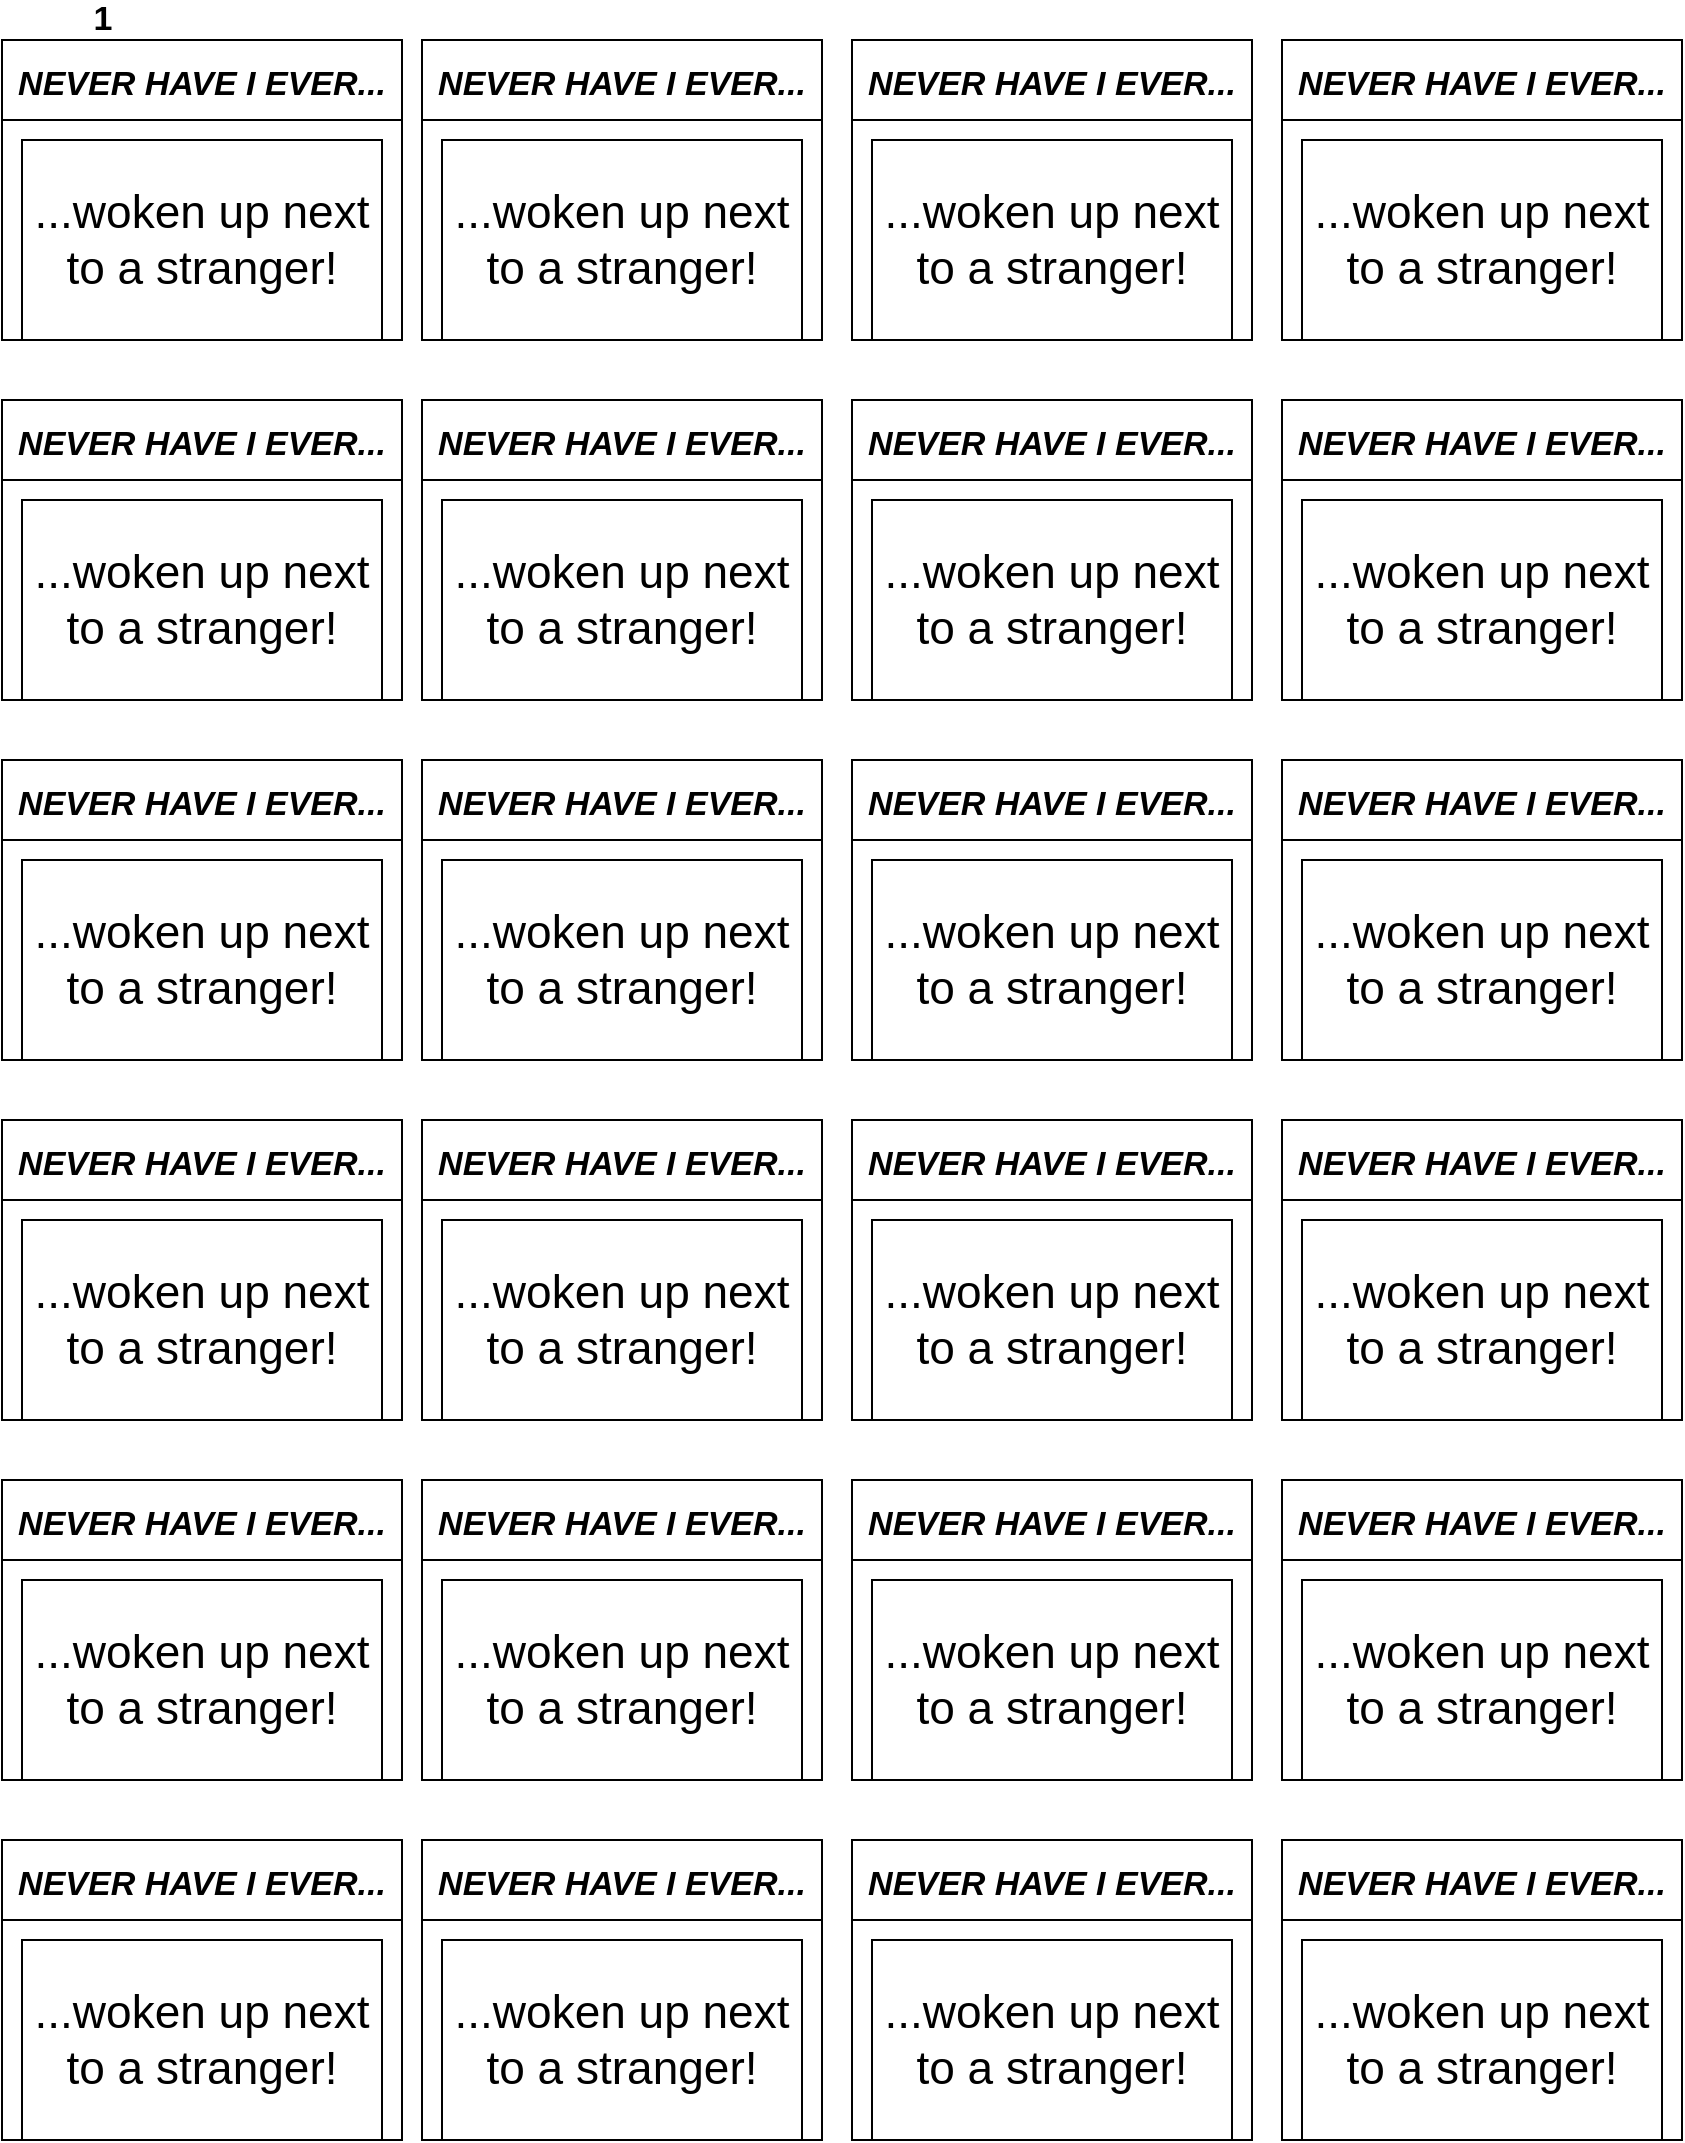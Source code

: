 <mxfile version="21.6.1" type="device">
  <diagram name="Page-1" id="8ffxnVnljmw41gYZvQqT">
    <mxGraphModel dx="1689" dy="1274" grid="1" gridSize="10" guides="1" tooltips="1" connect="1" arrows="1" fold="1" page="1" pageScale="1" pageWidth="850" pageHeight="1100" math="0" shadow="0">
      <root>
        <mxCell id="0" />
        <mxCell id="1" parent="0" />
        <mxCell id="hggbAO8s1Tdqwpsy7NHt-59" value="NEVER HAVE I EVER..." style="swimlane;fontStyle=3;fontSize=17;startSize=40;" vertex="1" parent="1">
          <mxGeometry x="640" y="30" width="200" height="150" as="geometry" />
        </mxCell>
        <mxCell id="hggbAO8s1Tdqwpsy7NHt-60" value="&lt;font style=&quot;font-size: 23px;&quot;&gt;...woken up next to a stranger!&lt;/font&gt;" style="whiteSpace=wrap;html=1;" vertex="1" parent="hggbAO8s1Tdqwpsy7NHt-59">
          <mxGeometry x="10" y="50" width="180" height="100" as="geometry" />
        </mxCell>
        <mxCell id="hggbAO8s1Tdqwpsy7NHt-61" value="NEVER HAVE I EVER..." style="swimlane;fontStyle=3;fontSize=17;startSize=40;" vertex="1" parent="1">
          <mxGeometry x="640" y="210" width="200" height="150" as="geometry" />
        </mxCell>
        <mxCell id="hggbAO8s1Tdqwpsy7NHt-62" value="&lt;font style=&quot;font-size: 23px;&quot;&gt;...woken up next to a stranger!&lt;/font&gt;" style="whiteSpace=wrap;html=1;" vertex="1" parent="hggbAO8s1Tdqwpsy7NHt-61">
          <mxGeometry x="10" y="50" width="180" height="100" as="geometry" />
        </mxCell>
        <mxCell id="hggbAO8s1Tdqwpsy7NHt-63" value="NEVER HAVE I EVER..." style="swimlane;fontStyle=3;fontSize=17;startSize=40;" vertex="1" parent="1">
          <mxGeometry x="640" y="390" width="200" height="150" as="geometry" />
        </mxCell>
        <mxCell id="hggbAO8s1Tdqwpsy7NHt-64" value="&lt;font style=&quot;font-size: 23px;&quot;&gt;...woken up next to a stranger!&lt;/font&gt;" style="whiteSpace=wrap;html=1;" vertex="1" parent="hggbAO8s1Tdqwpsy7NHt-63">
          <mxGeometry x="10" y="50" width="180" height="100" as="geometry" />
        </mxCell>
        <mxCell id="hggbAO8s1Tdqwpsy7NHt-65" value="NEVER HAVE I EVER..." style="swimlane;fontStyle=3;fontSize=17;startSize=40;" vertex="1" parent="1">
          <mxGeometry x="640" y="570" width="200" height="150" as="geometry" />
        </mxCell>
        <mxCell id="hggbAO8s1Tdqwpsy7NHt-66" value="&lt;font style=&quot;font-size: 23px;&quot;&gt;...woken up next to a stranger!&lt;/font&gt;" style="whiteSpace=wrap;html=1;" vertex="1" parent="hggbAO8s1Tdqwpsy7NHt-65">
          <mxGeometry x="10" y="50" width="180" height="100" as="geometry" />
        </mxCell>
        <mxCell id="hggbAO8s1Tdqwpsy7NHt-67" value="NEVER HAVE I EVER..." style="swimlane;fontStyle=3;fontSize=17;startSize=40;" vertex="1" parent="1">
          <mxGeometry x="640" y="750" width="200" height="150" as="geometry" />
        </mxCell>
        <mxCell id="hggbAO8s1Tdqwpsy7NHt-68" value="&lt;font style=&quot;font-size: 23px;&quot;&gt;...woken up next to a stranger!&lt;/font&gt;" style="whiteSpace=wrap;html=1;" vertex="1" parent="hggbAO8s1Tdqwpsy7NHt-67">
          <mxGeometry x="10" y="50" width="180" height="100" as="geometry" />
        </mxCell>
        <mxCell id="hggbAO8s1Tdqwpsy7NHt-69" value="NEVER HAVE I EVER..." style="swimlane;fontStyle=3;fontSize=17;startSize=40;" vertex="1" parent="1">
          <mxGeometry x="640" y="930" width="200" height="150" as="geometry" />
        </mxCell>
        <mxCell id="hggbAO8s1Tdqwpsy7NHt-70" value="&lt;font style=&quot;font-size: 23px;&quot;&gt;...woken up next to a stranger!&lt;/font&gt;" style="whiteSpace=wrap;html=1;" vertex="1" parent="hggbAO8s1Tdqwpsy7NHt-69">
          <mxGeometry x="10" y="50" width="180" height="100" as="geometry" />
        </mxCell>
        <mxCell id="hggbAO8s1Tdqwpsy7NHt-73" value="NEVER HAVE I EVER..." style="swimlane;fontStyle=3;fontSize=17;startSize=40;" vertex="1" parent="1">
          <mxGeometry x="425" y="30" width="200" height="150" as="geometry" />
        </mxCell>
        <mxCell id="hggbAO8s1Tdqwpsy7NHt-74" value="&lt;font style=&quot;font-size: 23px;&quot;&gt;...woken up next to a stranger!&lt;/font&gt;" style="whiteSpace=wrap;html=1;" vertex="1" parent="hggbAO8s1Tdqwpsy7NHt-73">
          <mxGeometry x="10" y="50" width="180" height="100" as="geometry" />
        </mxCell>
        <mxCell id="hggbAO8s1Tdqwpsy7NHt-75" value="NEVER HAVE I EVER..." style="swimlane;fontStyle=3;fontSize=17;startSize=40;" vertex="1" parent="1">
          <mxGeometry x="425" y="210" width="200" height="150" as="geometry" />
        </mxCell>
        <mxCell id="hggbAO8s1Tdqwpsy7NHt-76" value="&lt;font style=&quot;font-size: 23px;&quot;&gt;...woken up next to a stranger!&lt;/font&gt;" style="whiteSpace=wrap;html=1;" vertex="1" parent="hggbAO8s1Tdqwpsy7NHt-75">
          <mxGeometry x="10" y="50" width="180" height="100" as="geometry" />
        </mxCell>
        <mxCell id="hggbAO8s1Tdqwpsy7NHt-77" value="NEVER HAVE I EVER..." style="swimlane;fontStyle=3;fontSize=17;startSize=40;" vertex="1" parent="1">
          <mxGeometry x="425" y="390" width="200" height="150" as="geometry" />
        </mxCell>
        <mxCell id="hggbAO8s1Tdqwpsy7NHt-78" value="&lt;font style=&quot;font-size: 23px;&quot;&gt;...woken up next to a stranger!&lt;/font&gt;" style="whiteSpace=wrap;html=1;" vertex="1" parent="hggbAO8s1Tdqwpsy7NHt-77">
          <mxGeometry x="10" y="50" width="180" height="100" as="geometry" />
        </mxCell>
        <mxCell id="hggbAO8s1Tdqwpsy7NHt-79" value="NEVER HAVE I EVER..." style="swimlane;fontStyle=3;fontSize=17;startSize=40;" vertex="1" parent="1">
          <mxGeometry x="425" y="570" width="200" height="150" as="geometry" />
        </mxCell>
        <mxCell id="hggbAO8s1Tdqwpsy7NHt-80" value="&lt;font style=&quot;font-size: 23px;&quot;&gt;...woken up next to a stranger!&lt;/font&gt;" style="whiteSpace=wrap;html=1;" vertex="1" parent="hggbAO8s1Tdqwpsy7NHt-79">
          <mxGeometry x="10" y="50" width="180" height="100" as="geometry" />
        </mxCell>
        <mxCell id="hggbAO8s1Tdqwpsy7NHt-81" value="NEVER HAVE I EVER..." style="swimlane;fontStyle=3;fontSize=17;startSize=40;" vertex="1" parent="1">
          <mxGeometry x="425" y="750" width="200" height="150" as="geometry" />
        </mxCell>
        <mxCell id="hggbAO8s1Tdqwpsy7NHt-82" value="&lt;font style=&quot;font-size: 23px;&quot;&gt;...woken up next to a stranger!&lt;/font&gt;" style="whiteSpace=wrap;html=1;" vertex="1" parent="hggbAO8s1Tdqwpsy7NHt-81">
          <mxGeometry x="10" y="50" width="180" height="100" as="geometry" />
        </mxCell>
        <mxCell id="hggbAO8s1Tdqwpsy7NHt-83" value="NEVER HAVE I EVER..." style="swimlane;fontStyle=3;fontSize=17;startSize=40;" vertex="1" parent="1">
          <mxGeometry x="425" y="930" width="200" height="150" as="geometry" />
        </mxCell>
        <mxCell id="hggbAO8s1Tdqwpsy7NHt-84" value="&lt;font style=&quot;font-size: 23px;&quot;&gt;...woken up next to a stranger!&lt;/font&gt;" style="whiteSpace=wrap;html=1;" vertex="1" parent="hggbAO8s1Tdqwpsy7NHt-83">
          <mxGeometry x="10" y="50" width="180" height="100" as="geometry" />
        </mxCell>
        <mxCell id="hggbAO8s1Tdqwpsy7NHt-85" value="NEVER HAVE I EVER..." style="swimlane;fontStyle=3;fontSize=17;startSize=40;" vertex="1" parent="1">
          <mxGeometry x="210" y="30" width="200" height="150" as="geometry" />
        </mxCell>
        <mxCell id="hggbAO8s1Tdqwpsy7NHt-86" value="&lt;font style=&quot;font-size: 23px;&quot;&gt;...woken up next to a stranger!&lt;/font&gt;" style="whiteSpace=wrap;html=1;" vertex="1" parent="hggbAO8s1Tdqwpsy7NHt-85">
          <mxGeometry x="10" y="50" width="180" height="100" as="geometry" />
        </mxCell>
        <mxCell id="hggbAO8s1Tdqwpsy7NHt-87" value="NEVER HAVE I EVER..." style="swimlane;fontStyle=3;fontSize=17;startSize=40;" vertex="1" parent="1">
          <mxGeometry x="210" y="210" width="200" height="150" as="geometry" />
        </mxCell>
        <mxCell id="hggbAO8s1Tdqwpsy7NHt-88" value="&lt;font style=&quot;font-size: 23px;&quot;&gt;...woken up next to a stranger!&lt;/font&gt;" style="whiteSpace=wrap;html=1;" vertex="1" parent="hggbAO8s1Tdqwpsy7NHt-87">
          <mxGeometry x="10" y="50" width="180" height="100" as="geometry" />
        </mxCell>
        <mxCell id="hggbAO8s1Tdqwpsy7NHt-89" value="NEVER HAVE I EVER..." style="swimlane;fontStyle=3;fontSize=17;startSize=40;" vertex="1" parent="1">
          <mxGeometry x="210" y="390" width="200" height="150" as="geometry" />
        </mxCell>
        <mxCell id="hggbAO8s1Tdqwpsy7NHt-90" value="&lt;font style=&quot;font-size: 23px;&quot;&gt;...woken up next to a stranger!&lt;/font&gt;" style="whiteSpace=wrap;html=1;" vertex="1" parent="hggbAO8s1Tdqwpsy7NHt-89">
          <mxGeometry x="10" y="50" width="180" height="100" as="geometry" />
        </mxCell>
        <mxCell id="hggbAO8s1Tdqwpsy7NHt-91" value="NEVER HAVE I EVER..." style="swimlane;fontStyle=3;fontSize=17;startSize=40;" vertex="1" parent="1">
          <mxGeometry x="210" y="570" width="200" height="150" as="geometry" />
        </mxCell>
        <mxCell id="hggbAO8s1Tdqwpsy7NHt-92" value="&lt;font style=&quot;font-size: 23px;&quot;&gt;...woken up next to a stranger!&lt;/font&gt;" style="whiteSpace=wrap;html=1;" vertex="1" parent="hggbAO8s1Tdqwpsy7NHt-91">
          <mxGeometry x="10" y="50" width="180" height="100" as="geometry" />
        </mxCell>
        <mxCell id="hggbAO8s1Tdqwpsy7NHt-93" value="NEVER HAVE I EVER..." style="swimlane;fontStyle=3;fontSize=17;startSize=40;" vertex="1" parent="1">
          <mxGeometry x="210" y="750" width="200" height="150" as="geometry" />
        </mxCell>
        <mxCell id="hggbAO8s1Tdqwpsy7NHt-94" value="&lt;font style=&quot;font-size: 23px;&quot;&gt;...woken up next to a stranger!&lt;/font&gt;" style="whiteSpace=wrap;html=1;" vertex="1" parent="hggbAO8s1Tdqwpsy7NHt-93">
          <mxGeometry x="10" y="50" width="180" height="100" as="geometry" />
        </mxCell>
        <mxCell id="hggbAO8s1Tdqwpsy7NHt-95" value="NEVER HAVE I EVER..." style="swimlane;fontStyle=3;fontSize=17;startSize=40;" vertex="1" parent="1">
          <mxGeometry x="210" y="930" width="200" height="150" as="geometry" />
        </mxCell>
        <mxCell id="hggbAO8s1Tdqwpsy7NHt-96" value="&lt;font style=&quot;font-size: 23px;&quot;&gt;...woken up next to a stranger!&lt;/font&gt;" style="whiteSpace=wrap;html=1;" vertex="1" parent="hggbAO8s1Tdqwpsy7NHt-95">
          <mxGeometry x="10" y="50" width="180" height="100" as="geometry" />
        </mxCell>
        <mxCell id="hggbAO8s1Tdqwpsy7NHt-97" value="NEVER HAVE I EVER..." style="swimlane;fontStyle=3;fontSize=17;startSize=40;" vertex="1" parent="1">
          <mxGeometry y="30" width="200" height="150" as="geometry" />
        </mxCell>
        <mxCell id="hggbAO8s1Tdqwpsy7NHt-98" value="&lt;font style=&quot;font-size: 23px;&quot;&gt;...woken up next to a stranger!&lt;/font&gt;" style="whiteSpace=wrap;html=1;" vertex="1" parent="hggbAO8s1Tdqwpsy7NHt-97">
          <mxGeometry x="10" y="50" width="180" height="100" as="geometry" />
        </mxCell>
        <mxCell id="hggbAO8s1Tdqwpsy7NHt-99" value="NEVER HAVE I EVER..." style="swimlane;fontStyle=3;fontSize=17;startSize=40;" vertex="1" parent="1">
          <mxGeometry y="210" width="200" height="150" as="geometry" />
        </mxCell>
        <mxCell id="hggbAO8s1Tdqwpsy7NHt-100" value="&lt;font style=&quot;font-size: 23px;&quot;&gt;...woken up next to a stranger!&lt;/font&gt;" style="whiteSpace=wrap;html=1;" vertex="1" parent="hggbAO8s1Tdqwpsy7NHt-99">
          <mxGeometry x="10" y="50" width="180" height="100" as="geometry" />
        </mxCell>
        <mxCell id="hggbAO8s1Tdqwpsy7NHt-101" value="NEVER HAVE I EVER..." style="swimlane;fontStyle=3;fontSize=17;startSize=40;" vertex="1" parent="1">
          <mxGeometry y="390" width="200" height="150" as="geometry" />
        </mxCell>
        <mxCell id="hggbAO8s1Tdqwpsy7NHt-102" value="&lt;font style=&quot;font-size: 23px;&quot;&gt;...woken up next to a stranger!&lt;/font&gt;" style="whiteSpace=wrap;html=1;" vertex="1" parent="hggbAO8s1Tdqwpsy7NHt-101">
          <mxGeometry x="10" y="50" width="180" height="100" as="geometry" />
        </mxCell>
        <mxCell id="hggbAO8s1Tdqwpsy7NHt-103" value="NEVER HAVE I EVER..." style="swimlane;fontStyle=3;fontSize=17;startSize=40;" vertex="1" parent="1">
          <mxGeometry y="570" width="200" height="150" as="geometry" />
        </mxCell>
        <mxCell id="hggbAO8s1Tdqwpsy7NHt-104" value="&lt;font style=&quot;font-size: 23px;&quot;&gt;...woken up next to a stranger!&lt;/font&gt;" style="whiteSpace=wrap;html=1;" vertex="1" parent="hggbAO8s1Tdqwpsy7NHt-103">
          <mxGeometry x="10" y="50" width="180" height="100" as="geometry" />
        </mxCell>
        <mxCell id="hggbAO8s1Tdqwpsy7NHt-105" value="NEVER HAVE I EVER..." style="swimlane;fontStyle=3;fontSize=17;startSize=40;" vertex="1" parent="1">
          <mxGeometry y="750" width="200" height="150" as="geometry" />
        </mxCell>
        <mxCell id="hggbAO8s1Tdqwpsy7NHt-106" value="&lt;font style=&quot;font-size: 23px;&quot;&gt;...woken up next to a stranger!&lt;/font&gt;" style="whiteSpace=wrap;html=1;" vertex="1" parent="hggbAO8s1Tdqwpsy7NHt-105">
          <mxGeometry x="10" y="50" width="180" height="100" as="geometry" />
        </mxCell>
        <mxCell id="hggbAO8s1Tdqwpsy7NHt-107" value="NEVER HAVE I EVER..." style="swimlane;fontStyle=3;fontSize=17;startSize=40;" vertex="1" parent="1">
          <mxGeometry y="930" width="200" height="150" as="geometry" />
        </mxCell>
        <mxCell id="hggbAO8s1Tdqwpsy7NHt-108" value="&lt;font style=&quot;font-size: 23px;&quot;&gt;...woken up next to a stranger!&lt;/font&gt;" style="whiteSpace=wrap;html=1;" vertex="1" parent="hggbAO8s1Tdqwpsy7NHt-107">
          <mxGeometry x="10" y="50" width="180" height="100" as="geometry" />
        </mxCell>
        <mxCell id="hggbAO8s1Tdqwpsy7NHt-109" value="1" style="text;strokeColor=none;fillColor=none;html=1;fontSize=17;fontStyle=1;verticalAlign=middle;align=center;" vertex="1" parent="1">
          <mxGeometry y="10" width="100" height="20" as="geometry" />
        </mxCell>
      </root>
    </mxGraphModel>
  </diagram>
</mxfile>
